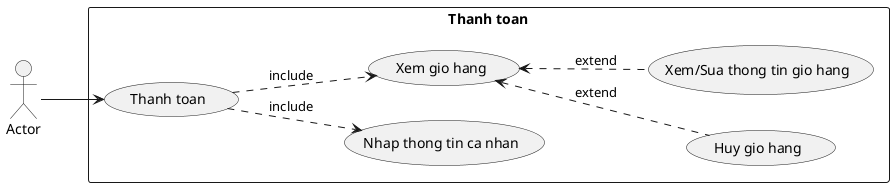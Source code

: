 @startuml
@startuml Thanhtoan

left to right direction

actor "Actor" as a


rectangle "Thanh toan" {
  usecase "Thanh toan" as UC1
  usecase "Nhap thong tin ca nhan" as UC2
  usecase "Xem gio hang" as UC3
  usecase "Huy gio hang" as UC4
  usecase "Xem/Sua thong tin gio hang" as UC5
  
}

a --> UC1
UC1 ..> UC2: include
UC1 ..> UC3: include

UC3 <.. UC4: extend
UC3 <.. UC5: extend


@enduml 